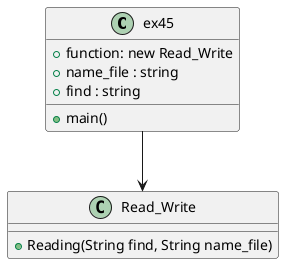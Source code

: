 @startuml


class ex45{
+function: new Read_Write
+name_file : string
+find : string
+main()

}
class Read_Write{
+Reading(String find, String name_file)
}
ex45 --> Read_Write


@enduml